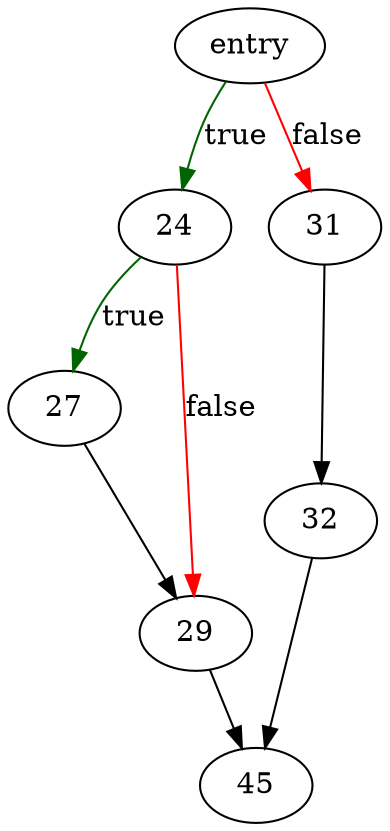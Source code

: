 digraph "sqlite3Reprepare" {
	// Node definitions.
	1 [label=entry];
	24;
	27;
	29;
	31;
	32;
	45;

	// Edge definitions.
	1 -> 24 [
		color=darkgreen
		label=true
	];
	1 -> 31 [
		color=red
		label=false
	];
	24 -> 27 [
		color=darkgreen
		label=true
	];
	24 -> 29 [
		color=red
		label=false
	];
	27 -> 29;
	29 -> 45;
	31 -> 32;
	32 -> 45;
}